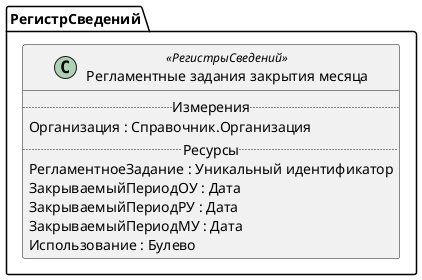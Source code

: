 ﻿@startuml РегламентныеЗаданияЗакрытияМесяца
'!include templates.wsd
'..\include templates.wsd
class РегистрСведений.РегламентныеЗаданияЗакрытияМесяца as "Регламентные задания закрытия месяца" <<РегистрыСведений>>
{
..Измерения..
Организация : Справочник.Организация
..Ресурсы..
РегламентноеЗадание : Уникальный идентификатор
ЗакрываемыйПериодОУ : Дата
ЗакрываемыйПериодРУ : Дата
ЗакрываемыйПериодМУ : Дата
Использование : Булево
}
@enduml

